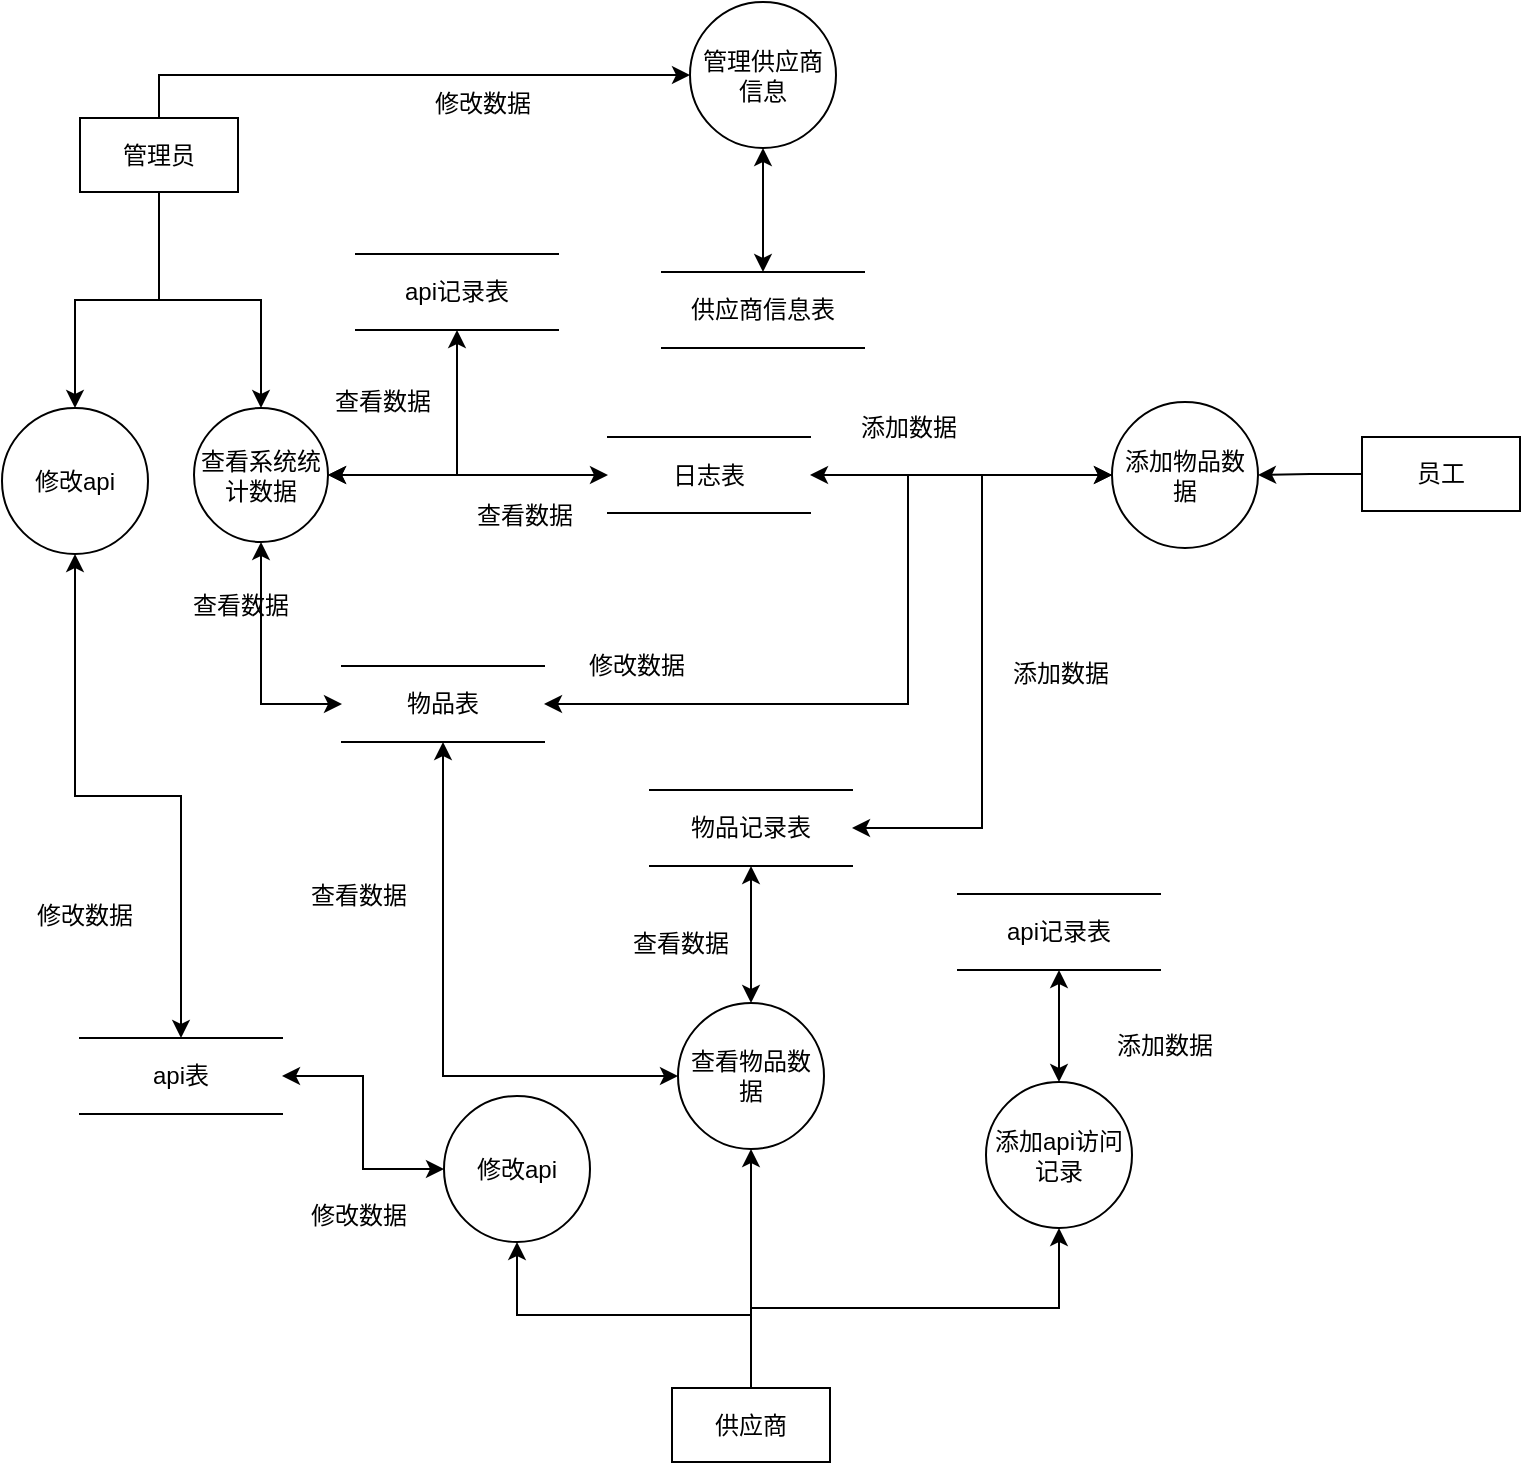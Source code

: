 <mxfile version="26.0.16">
  <diagram name="第 1 页" id="aSoyx7eQRRdXt0aU0b2Q">
    <mxGraphModel dx="1226" dy="1074" grid="0" gridSize="10" guides="1" tooltips="1" connect="1" arrows="1" fold="1" page="0" pageScale="1" pageWidth="827" pageHeight="1169" math="0" shadow="0">
      <root>
        <mxCell id="0" />
        <mxCell id="1" parent="0" />
        <mxCell id="sA6tGmenvZJOmAFu46Z8-11" style="edgeStyle=orthogonalEdgeStyle;rounded=0;orthogonalLoop=1;jettySize=auto;html=1;" edge="1" parent="1" source="sA6tGmenvZJOmAFu46Z8-1" target="sA6tGmenvZJOmAFu46Z8-10">
          <mxGeometry relative="1" as="geometry" />
        </mxCell>
        <mxCell id="sA6tGmenvZJOmAFu46Z8-28" style="edgeStyle=orthogonalEdgeStyle;rounded=0;orthogonalLoop=1;jettySize=auto;html=1;" edge="1" parent="1" source="sA6tGmenvZJOmAFu46Z8-1" target="sA6tGmenvZJOmAFu46Z8-27">
          <mxGeometry relative="1" as="geometry" />
        </mxCell>
        <mxCell id="sA6tGmenvZJOmAFu46Z8-32" style="edgeStyle=orthogonalEdgeStyle;rounded=0;orthogonalLoop=1;jettySize=auto;html=1;exitX=0.5;exitY=0;exitDx=0;exitDy=0;" edge="1" parent="1" source="sA6tGmenvZJOmAFu46Z8-1" target="sA6tGmenvZJOmAFu46Z8-31">
          <mxGeometry relative="1" as="geometry" />
        </mxCell>
        <mxCell id="sA6tGmenvZJOmAFu46Z8-1" value="管理员" style="rounded=0;whiteSpace=wrap;html=1;" vertex="1" parent="1">
          <mxGeometry x="101" y="34" width="79" height="37" as="geometry" />
        </mxCell>
        <mxCell id="sA6tGmenvZJOmAFu46Z8-35" style="edgeStyle=orthogonalEdgeStyle;rounded=0;orthogonalLoop=1;jettySize=auto;html=1;" edge="1" parent="1" source="sA6tGmenvZJOmAFu46Z8-2" target="sA6tGmenvZJOmAFu46Z8-34">
          <mxGeometry relative="1" as="geometry" />
        </mxCell>
        <mxCell id="sA6tGmenvZJOmAFu46Z8-2" value="员工" style="rounded=0;whiteSpace=wrap;html=1;" vertex="1" parent="1">
          <mxGeometry x="742" y="193.5" width="79" height="37" as="geometry" />
        </mxCell>
        <mxCell id="sA6tGmenvZJOmAFu46Z8-17" style="edgeStyle=orthogonalEdgeStyle;rounded=0;orthogonalLoop=1;jettySize=auto;html=1;" edge="1" parent="1" source="sA6tGmenvZJOmAFu46Z8-3" target="sA6tGmenvZJOmAFu46Z8-16">
          <mxGeometry relative="1" as="geometry" />
        </mxCell>
        <mxCell id="sA6tGmenvZJOmAFu46Z8-21" style="edgeStyle=orthogonalEdgeStyle;rounded=0;orthogonalLoop=1;jettySize=auto;html=1;exitX=0.5;exitY=0;exitDx=0;exitDy=0;" edge="1" parent="1" source="sA6tGmenvZJOmAFu46Z8-3" target="sA6tGmenvZJOmAFu46Z8-20">
          <mxGeometry relative="1" as="geometry" />
        </mxCell>
        <mxCell id="sA6tGmenvZJOmAFu46Z8-25" style="edgeStyle=orthogonalEdgeStyle;rounded=0;orthogonalLoop=1;jettySize=auto;html=1;exitX=0.5;exitY=0;exitDx=0;exitDy=0;" edge="1" parent="1" source="sA6tGmenvZJOmAFu46Z8-3" target="sA6tGmenvZJOmAFu46Z8-24">
          <mxGeometry relative="1" as="geometry" />
        </mxCell>
        <mxCell id="sA6tGmenvZJOmAFu46Z8-3" value="供应商" style="rounded=0;whiteSpace=wrap;html=1;" vertex="1" parent="1">
          <mxGeometry x="397" y="669" width="79" height="37" as="geometry" />
        </mxCell>
        <mxCell id="sA6tGmenvZJOmAFu46Z8-6" value="物品表" style="shape=partialRectangle;whiteSpace=wrap;html=1;left=0;right=0;fillColor=none;" vertex="1" parent="1">
          <mxGeometry x="232" y="308" width="101" height="38" as="geometry" />
        </mxCell>
        <mxCell id="sA6tGmenvZJOmAFu46Z8-7" value="物品记录表" style="shape=partialRectangle;whiteSpace=wrap;html=1;left=0;right=0;fillColor=none;" vertex="1" parent="1">
          <mxGeometry x="386" y="370" width="101" height="38" as="geometry" />
        </mxCell>
        <mxCell id="sA6tGmenvZJOmAFu46Z8-8" value="api记录表" style="shape=partialRectangle;whiteSpace=wrap;html=1;left=0;right=0;fillColor=none;" vertex="1" parent="1">
          <mxGeometry x="540" y="422" width="101" height="38" as="geometry" />
        </mxCell>
        <mxCell id="sA6tGmenvZJOmAFu46Z8-9" value="日志表" style="shape=partialRectangle;whiteSpace=wrap;html=1;left=0;right=0;fillColor=none;" vertex="1" parent="1">
          <mxGeometry x="365" y="193.5" width="101" height="38" as="geometry" />
        </mxCell>
        <mxCell id="sA6tGmenvZJOmAFu46Z8-38" style="edgeStyle=orthogonalEdgeStyle;rounded=0;orthogonalLoop=1;jettySize=auto;html=1;endArrow=classic;endFill=1;startArrow=classic;startFill=1;" edge="1" parent="1" source="sA6tGmenvZJOmAFu46Z8-10" target="sA6tGmenvZJOmAFu46Z8-9">
          <mxGeometry relative="1" as="geometry" />
        </mxCell>
        <mxCell id="sA6tGmenvZJOmAFu46Z8-41" style="edgeStyle=orthogonalEdgeStyle;rounded=0;orthogonalLoop=1;jettySize=auto;html=1;entryX=0;entryY=0.5;entryDx=0;entryDy=0;exitX=0.5;exitY=1;exitDx=0;exitDy=0;endArrow=classic;endFill=1;startArrow=classic;startFill=1;" edge="1" parent="1" source="sA6tGmenvZJOmAFu46Z8-10" target="sA6tGmenvZJOmAFu46Z8-6">
          <mxGeometry relative="1" as="geometry" />
        </mxCell>
        <mxCell id="sA6tGmenvZJOmAFu46Z8-44" style="edgeStyle=orthogonalEdgeStyle;rounded=0;orthogonalLoop=1;jettySize=auto;html=1;endArrow=classic;endFill=1;startArrow=classic;startFill=1;" edge="1" parent="1" source="sA6tGmenvZJOmAFu46Z8-10" target="sA6tGmenvZJOmAFu46Z8-43">
          <mxGeometry relative="1" as="geometry" />
        </mxCell>
        <mxCell id="sA6tGmenvZJOmAFu46Z8-10" value="查看系统统计数据" style="ellipse;whiteSpace=wrap;html=1;aspect=fixed;" vertex="1" parent="1">
          <mxGeometry x="158" y="179" width="67" height="67" as="geometry" />
        </mxCell>
        <mxCell id="sA6tGmenvZJOmAFu46Z8-18" style="edgeStyle=orthogonalEdgeStyle;rounded=0;orthogonalLoop=1;jettySize=auto;html=1;entryX=0.5;entryY=1;entryDx=0;entryDy=0;endArrow=classic;endFill=1;startArrow=classic;startFill=1;" edge="1" parent="1" source="sA6tGmenvZJOmAFu46Z8-16" target="sA6tGmenvZJOmAFu46Z8-6">
          <mxGeometry relative="1" as="geometry" />
        </mxCell>
        <mxCell id="sA6tGmenvZJOmAFu46Z8-19" style="edgeStyle=orthogonalEdgeStyle;rounded=0;orthogonalLoop=1;jettySize=auto;html=1;entryX=0.5;entryY=1;entryDx=0;entryDy=0;exitX=0.5;exitY=0;exitDx=0;exitDy=0;endArrow=classic;endFill=1;startArrow=classic;startFill=1;" edge="1" parent="1" source="sA6tGmenvZJOmAFu46Z8-16" target="sA6tGmenvZJOmAFu46Z8-7">
          <mxGeometry relative="1" as="geometry" />
        </mxCell>
        <mxCell id="sA6tGmenvZJOmAFu46Z8-16" value="查看物品数据" style="ellipse;whiteSpace=wrap;html=1;aspect=fixed;" vertex="1" parent="1">
          <mxGeometry x="400" y="476.5" width="73" height="73" as="geometry" />
        </mxCell>
        <mxCell id="sA6tGmenvZJOmAFu46Z8-22" style="edgeStyle=orthogonalEdgeStyle;rounded=0;orthogonalLoop=1;jettySize=auto;html=1;entryX=0.5;entryY=1;entryDx=0;entryDy=0;endArrow=classic;endFill=1;startArrow=classic;startFill=1;" edge="1" parent="1" source="sA6tGmenvZJOmAFu46Z8-20" target="sA6tGmenvZJOmAFu46Z8-8">
          <mxGeometry relative="1" as="geometry" />
        </mxCell>
        <mxCell id="sA6tGmenvZJOmAFu46Z8-20" value="添加api访问记录" style="ellipse;whiteSpace=wrap;html=1;aspect=fixed;" vertex="1" parent="1">
          <mxGeometry x="554" y="516" width="73" height="73" as="geometry" />
        </mxCell>
        <mxCell id="sA6tGmenvZJOmAFu46Z8-23" value="api表" style="shape=partialRectangle;whiteSpace=wrap;html=1;left=0;right=0;fillColor=none;" vertex="1" parent="1">
          <mxGeometry x="101" y="494" width="101" height="38" as="geometry" />
        </mxCell>
        <mxCell id="sA6tGmenvZJOmAFu46Z8-26" style="edgeStyle=orthogonalEdgeStyle;rounded=0;orthogonalLoop=1;jettySize=auto;html=1;entryX=1;entryY=0.5;entryDx=0;entryDy=0;endArrow=classic;endFill=1;startArrow=classic;startFill=1;" edge="1" parent="1" source="sA6tGmenvZJOmAFu46Z8-24" target="sA6tGmenvZJOmAFu46Z8-23">
          <mxGeometry relative="1" as="geometry" />
        </mxCell>
        <mxCell id="sA6tGmenvZJOmAFu46Z8-24" value="修改api" style="ellipse;whiteSpace=wrap;html=1;aspect=fixed;" vertex="1" parent="1">
          <mxGeometry x="283" y="523" width="73" height="73" as="geometry" />
        </mxCell>
        <mxCell id="sA6tGmenvZJOmAFu46Z8-29" style="edgeStyle=orthogonalEdgeStyle;rounded=0;orthogonalLoop=1;jettySize=auto;html=1;endArrow=classic;endFill=1;startArrow=classic;startFill=1;" edge="1" parent="1" source="sA6tGmenvZJOmAFu46Z8-27" target="sA6tGmenvZJOmAFu46Z8-23">
          <mxGeometry relative="1" as="geometry" />
        </mxCell>
        <mxCell id="sA6tGmenvZJOmAFu46Z8-27" value="修改api" style="ellipse;whiteSpace=wrap;html=1;aspect=fixed;" vertex="1" parent="1">
          <mxGeometry x="62" y="179" width="73" height="73" as="geometry" />
        </mxCell>
        <mxCell id="sA6tGmenvZJOmAFu46Z8-30" value="供应商信息表" style="shape=partialRectangle;whiteSpace=wrap;html=1;left=0;right=0;fillColor=none;" vertex="1" parent="1">
          <mxGeometry x="392" y="111" width="101" height="38" as="geometry" />
        </mxCell>
        <mxCell id="sA6tGmenvZJOmAFu46Z8-33" style="edgeStyle=orthogonalEdgeStyle;rounded=0;orthogonalLoop=1;jettySize=auto;html=1;endArrow=classic;endFill=1;startArrow=classic;startFill=1;" edge="1" parent="1" source="sA6tGmenvZJOmAFu46Z8-31" target="sA6tGmenvZJOmAFu46Z8-30">
          <mxGeometry relative="1" as="geometry" />
        </mxCell>
        <mxCell id="sA6tGmenvZJOmAFu46Z8-31" value="管理供应商信息" style="ellipse;whiteSpace=wrap;html=1;aspect=fixed;" vertex="1" parent="1">
          <mxGeometry x="406" y="-24" width="73" height="73" as="geometry" />
        </mxCell>
        <mxCell id="sA6tGmenvZJOmAFu46Z8-39" style="edgeStyle=orthogonalEdgeStyle;rounded=0;orthogonalLoop=1;jettySize=auto;html=1;entryX=1;entryY=0.5;entryDx=0;entryDy=0;" edge="1" parent="1" source="sA6tGmenvZJOmAFu46Z8-34" target="sA6tGmenvZJOmAFu46Z8-9">
          <mxGeometry relative="1" as="geometry" />
        </mxCell>
        <mxCell id="sA6tGmenvZJOmAFu46Z8-45" style="edgeStyle=orthogonalEdgeStyle;rounded=0;orthogonalLoop=1;jettySize=auto;html=1;entryX=1;entryY=0.5;entryDx=0;entryDy=0;endArrow=classic;endFill=1;startArrow=classic;startFill=1;" edge="1" parent="1" source="sA6tGmenvZJOmAFu46Z8-34" target="sA6tGmenvZJOmAFu46Z8-7">
          <mxGeometry relative="1" as="geometry" />
        </mxCell>
        <mxCell id="sA6tGmenvZJOmAFu46Z8-46" style="edgeStyle=orthogonalEdgeStyle;rounded=0;orthogonalLoop=1;jettySize=auto;html=1;entryX=1;entryY=0.5;entryDx=0;entryDy=0;endArrow=classic;endFill=1;startArrow=classic;startFill=1;" edge="1" parent="1" source="sA6tGmenvZJOmAFu46Z8-34" target="sA6tGmenvZJOmAFu46Z8-6">
          <mxGeometry relative="1" as="geometry">
            <Array as="points">
              <mxPoint x="515" y="212" />
              <mxPoint x="515" y="327" />
            </Array>
          </mxGeometry>
        </mxCell>
        <mxCell id="sA6tGmenvZJOmAFu46Z8-34" value="添加物品数据" style="ellipse;whiteSpace=wrap;html=1;aspect=fixed;" vertex="1" parent="1">
          <mxGeometry x="617" y="176" width="73" height="73" as="geometry" />
        </mxCell>
        <mxCell id="sA6tGmenvZJOmAFu46Z8-43" value="api记录表" style="shape=partialRectangle;whiteSpace=wrap;html=1;left=0;right=0;fillColor=none;" vertex="1" parent="1">
          <mxGeometry x="239" y="102" width="101" height="38" as="geometry" />
        </mxCell>
        <mxCell id="sA6tGmenvZJOmAFu46Z8-47" value="修改数据" style="text;html=1;align=center;verticalAlign=middle;resizable=0;points=[];autosize=1;strokeColor=none;fillColor=none;" vertex="1" parent="1">
          <mxGeometry x="70" y="420" width="66" height="26" as="geometry" />
        </mxCell>
        <mxCell id="sA6tGmenvZJOmAFu46Z8-48" value="修改数据" style="text;html=1;align=center;verticalAlign=middle;resizable=0;points=[];autosize=1;strokeColor=none;fillColor=none;" vertex="1" parent="1">
          <mxGeometry x="269" y="14" width="66" height="26" as="geometry" />
        </mxCell>
        <mxCell id="sA6tGmenvZJOmAFu46Z8-49" value="修改数据" style="text;html=1;align=center;verticalAlign=middle;resizable=0;points=[];autosize=1;strokeColor=none;fillColor=none;" vertex="1" parent="1">
          <mxGeometry x="346" y="295" width="66" height="26" as="geometry" />
        </mxCell>
        <mxCell id="sA6tGmenvZJOmAFu46Z8-50" value="查看数据" style="text;html=1;align=center;verticalAlign=middle;resizable=0;points=[];autosize=1;strokeColor=none;fillColor=none;" vertex="1" parent="1">
          <mxGeometry x="148" y="265" width="66" height="26" as="geometry" />
        </mxCell>
        <mxCell id="sA6tGmenvZJOmAFu46Z8-51" value="查看数据" style="text;html=1;align=center;verticalAlign=middle;resizable=0;points=[];autosize=1;strokeColor=none;fillColor=none;" vertex="1" parent="1">
          <mxGeometry x="207" y="410" width="66" height="26" as="geometry" />
        </mxCell>
        <mxCell id="sA6tGmenvZJOmAFu46Z8-52" value="查看数据" style="text;html=1;align=center;verticalAlign=middle;resizable=0;points=[];autosize=1;strokeColor=none;fillColor=none;" vertex="1" parent="1">
          <mxGeometry x="219" y="163" width="66" height="26" as="geometry" />
        </mxCell>
        <mxCell id="sA6tGmenvZJOmAFu46Z8-55" value="查看数据" style="text;html=1;align=center;verticalAlign=middle;resizable=0;points=[];autosize=1;strokeColor=none;fillColor=none;" vertex="1" parent="1">
          <mxGeometry x="290" y="220" width="66" height="26" as="geometry" />
        </mxCell>
        <mxCell id="sA6tGmenvZJOmAFu46Z8-56" value="添加数据" style="text;html=1;align=center;verticalAlign=middle;resizable=0;points=[];autosize=1;strokeColor=none;fillColor=none;" vertex="1" parent="1">
          <mxGeometry x="557.5" y="299" width="66" height="26" as="geometry" />
        </mxCell>
        <mxCell id="sA6tGmenvZJOmAFu46Z8-57" value="添加数据" style="text;html=1;align=center;verticalAlign=middle;resizable=0;points=[];autosize=1;strokeColor=none;fillColor=none;" vertex="1" parent="1">
          <mxGeometry x="610" y="485" width="66" height="26" as="geometry" />
        </mxCell>
        <mxCell id="sA6tGmenvZJOmAFu46Z8-58" value="添加数据" style="text;html=1;align=center;verticalAlign=middle;resizable=0;points=[];autosize=1;strokeColor=none;fillColor=none;" vertex="1" parent="1">
          <mxGeometry x="482" y="176" width="66" height="26" as="geometry" />
        </mxCell>
        <mxCell id="sA6tGmenvZJOmAFu46Z8-59" value="查看数据" style="text;html=1;align=center;verticalAlign=middle;resizable=0;points=[];autosize=1;strokeColor=none;fillColor=none;" vertex="1" parent="1">
          <mxGeometry x="368" y="434" width="66" height="26" as="geometry" />
        </mxCell>
        <mxCell id="sA6tGmenvZJOmAFu46Z8-60" value="修改数据" style="text;html=1;align=center;verticalAlign=middle;resizable=0;points=[];autosize=1;strokeColor=none;fillColor=none;" vertex="1" parent="1">
          <mxGeometry x="207" y="570" width="66" height="26" as="geometry" />
        </mxCell>
      </root>
    </mxGraphModel>
  </diagram>
</mxfile>
